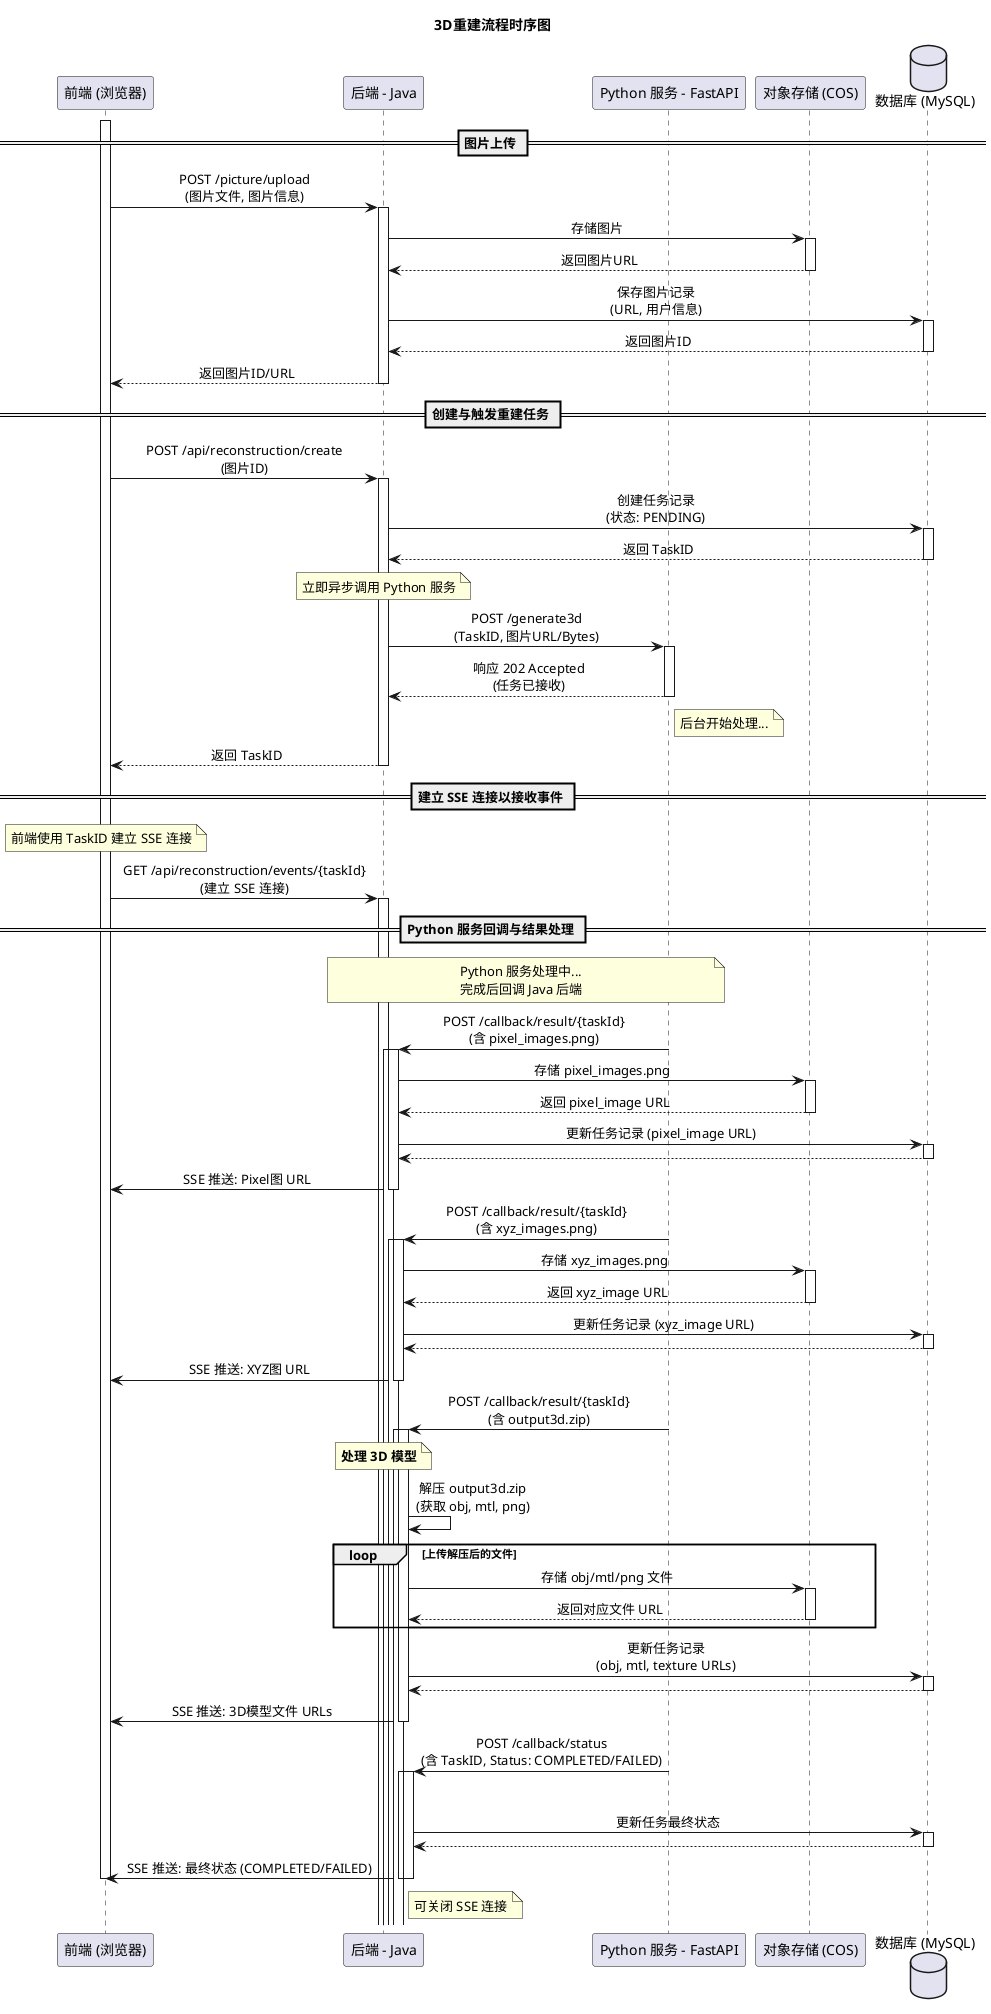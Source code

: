 @startuml
title 3D重建流程时序图

participant "前端 (浏览器)" as Frontend
participant "后端 - Java" as BackendJava
participant "Python 服务 - FastAPI" as PythonService
participant "对象存储 (COS)" as ObjectStorage
database "数据库 (MySQL)" as Database

skinparam sequenceMessageAlign center

activate Frontend

== 图片上传 ==
Frontend -> BackendJava ++ : POST /picture/upload\n(图片文件, 图片信息)
BackendJava -> ObjectStorage ++ : 存储图片
ObjectStorage --> BackendJava -- : 返回图片URL
BackendJava -> Database ++ : 保存图片记录\n(URL, 用户信息)
Database --> BackendJava -- : 返回图片ID
BackendJava --> Frontend -- : 返回图片ID/URL

== 创建与触发重建任务 ==
Frontend -> BackendJava ++ : POST /api/reconstruction/create\n(图片ID)
BackendJava -> Database ++ : 创建任务记录\n(状态: PENDING)
Database --> BackendJava -- : 返回 TaskID

note over BackendJava : 立即异步调用 Python 服务
BackendJava -> PythonService ++ : POST /generate3d\n(TaskID, 图片URL/Bytes)
PythonService --> BackendJava -- : 响应 202 Accepted\n(任务已接收)
note right of PythonService : 后台开始处理...

' 任务已接收，后端返回 TaskID 给前端
BackendJava --> Frontend -- : 返回 TaskID

== 建立 SSE 连接以接收事件 ==
note over Frontend : 前端使用 TaskID 建立 SSE 连接
Frontend -> BackendJava ++ : GET /api/reconstruction/events/{taskId}\n(建立 SSE 连接)
' 后端保持连接，准备推送事件

== Python 服务回调与结果处理 ==
note over PythonService, BackendJava : Python 服务处理中...\n完成后回调 Java 后端

PythonService -> BackendJava ++ : POST /callback/result/{taskId}\n(含 pixel_images.png)
activate BackendJava
BackendJava -> ObjectStorage ++ : 存储 pixel_images.png
ObjectStorage --> BackendJava -- : 返回 pixel_image URL
BackendJava -> Database ++ : 更新任务记录 (pixel_image URL)
Database --> BackendJava --
BackendJava -> Frontend : SSE 推送: Pixel图 URL
deactivate BackendJava

PythonService -> BackendJava ++ : POST /callback/result/{taskId}\n(含 xyz_images.png)
activate BackendJava
BackendJava -> ObjectStorage ++ : 存储 xyz_images.png
ObjectStorage --> BackendJava -- : 返回 xyz_image URL
BackendJava -> Database ++ : 更新任务记录 (xyz_image URL)
Database --> BackendJava --
BackendJava -> Frontend : SSE 推送: XYZ图 URL
deactivate BackendJava

PythonService -> BackendJava ++ : POST /callback/result/{taskId}\n(含 output3d.zip)
activate BackendJava
note over BackendJava : **处理 3D 模型**
BackendJava -> BackendJava : 解压 output3d.zip\n(获取 obj, mtl, png)
loop 上传解压后的文件
    BackendJava -> ObjectStorage ++ : 存储 obj/mtl/png 文件
    ObjectStorage --> BackendJava -- : 返回对应文件 URL
end
BackendJava -> Database ++ : 更新任务记录\n(obj, mtl, texture URLs)
Database --> BackendJava --
BackendJava -> Frontend : SSE 推送: 3D模型文件 URLs
deactivate BackendJava

PythonService -> BackendJava ++ : POST /callback/status\n(含 TaskID, Status: COMPLETED/FAILED)
deactivate PythonService
activate BackendJava
BackendJava -> Database ++ : 更新任务最终状态
Database --> BackendJava --
BackendJava -> Frontend -- : SSE 推送: 最终状态 (COMPLETED/FAILED)
note right of BackendJava : 可关闭 SSE 连接
deactivate BackendJava

deactivate Frontend

@enduml